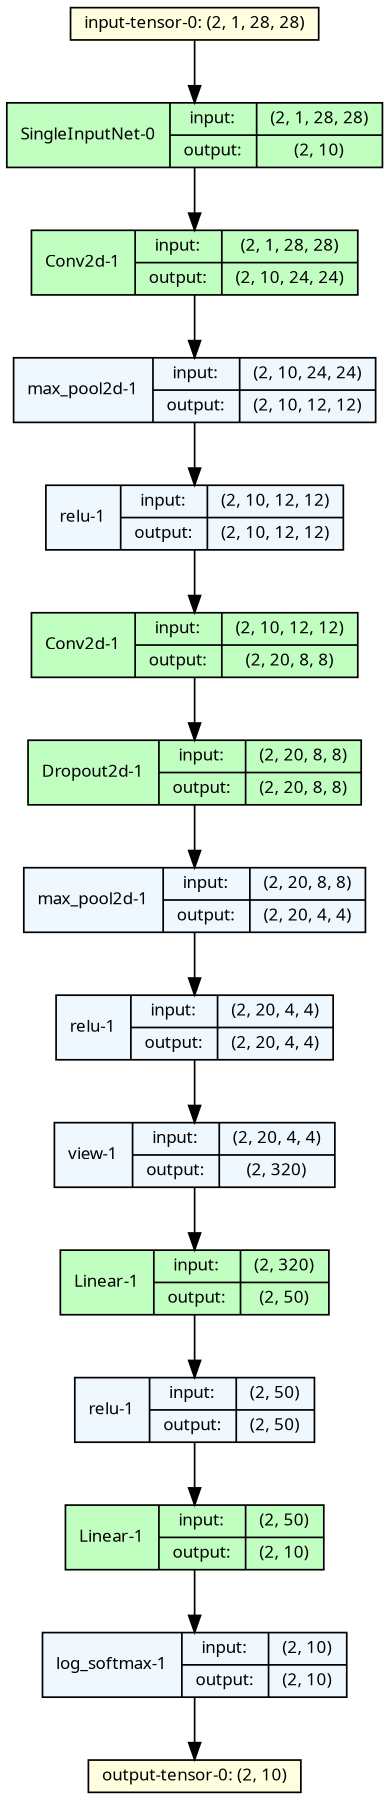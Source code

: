 strict digraph SingleInputNet {
	graph [ordering=in size="12.0,12.0"]
	node [align=left fontname="Linux libertine" fontsize=10 height=0.2 ranksep=0.1 shape=record style=filled]
	edge [fontsize=10]
	0 [label="input-tensor-0: (2, 1, 28, 28)" fillcolor=lightyellow]
	1 [label="SingleInputNet
-0|{input:|output:}|{(2, 1, 28, 28)|(2, 10)}" fillcolor=darkseagreen1]
	2 [label="Conv2d
-1|{input:|output:}|{(2, 1, 28, 28)|(2, 10, 24, 24)}" fillcolor=darkseagreen1]
	3 [label="max_pool2d
-1|{input:|output:}|{(2, 10, 24, 24)|(2, 10, 12, 12)}" fillcolor=aliceblue]
	4 [label="relu
-1|{input:|output:}|{(2, 10, 12, 12)|(2, 10, 12, 12)}" fillcolor=aliceblue]
	5 [label="Conv2d
-1|{input:|output:}|{(2, 10, 12, 12)|(2, 20, 8, 8)}" fillcolor=darkseagreen1]
	6 [label="Dropout2d
-1|{input:|output:}|{(2, 20, 8, 8)|(2, 20, 8, 8)}" fillcolor=darkseagreen1]
	7 [label="max_pool2d
-1|{input:|output:}|{(2, 20, 8, 8)|(2, 20, 4, 4)}" fillcolor=aliceblue]
	8 [label="relu
-1|{input:|output:}|{(2, 20, 4, 4)|(2, 20, 4, 4)}" fillcolor=aliceblue]
	9 [label="view
-1|{input:|output:}|{(2, 20, 4, 4)|(2, 320)}" fillcolor=aliceblue]
	10 [label="Linear
-1|{input:|output:}|{(2, 320)|(2, 50)}" fillcolor=darkseagreen1]
	11 [label="relu
-1|{input:|output:}|{(2, 50)|(2, 50)}" fillcolor=aliceblue]
	12 [label="Linear
-1|{input:|output:}|{(2, 50)|(2, 10)}" fillcolor=darkseagreen1]
	13 [label="log_softmax
-1|{input:|output:}|{(2, 10)|(2, 10)}" fillcolor=aliceblue]
	14 [label="output-tensor-0: (2, 10)" fillcolor=lightyellow]
	0 -> 1
	1 -> 2
	2 -> 3
	3 -> 4
	4 -> 5
	5 -> 6
	6 -> 7
	7 -> 8
	8 -> 9
	9 -> 10
	10 -> 11
	11 -> 12
	12 -> 13
	13 -> 14
}
